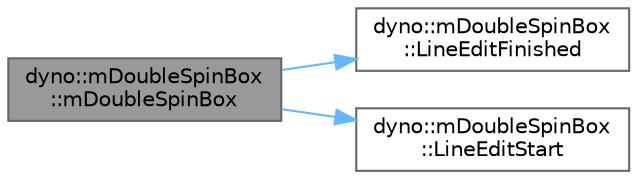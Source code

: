 digraph "dyno::mDoubleSpinBox::mDoubleSpinBox"
{
 // LATEX_PDF_SIZE
  bgcolor="transparent";
  edge [fontname=Helvetica,fontsize=10,labelfontname=Helvetica,labelfontsize=10];
  node [fontname=Helvetica,fontsize=10,shape=box,height=0.2,width=0.4];
  rankdir="LR";
  Node1 [id="Node000001",label="dyno::mDoubleSpinBox\l::mDoubleSpinBox",height=0.2,width=0.4,color="gray40", fillcolor="grey60", style="filled", fontcolor="black",tooltip=" "];
  Node1 -> Node2 [id="edge1_Node000001_Node000002",color="steelblue1",style="solid",tooltip=" "];
  Node2 [id="Node000002",label="dyno::mDoubleSpinBox\l::LineEditFinished",height=0.2,width=0.4,color="grey40", fillcolor="white", style="filled",URL="$classdyno_1_1m_double_spin_box.html#ac1aeb9c6bbd3d524de137ad00b889e02",tooltip=" "];
  Node1 -> Node3 [id="edge2_Node000001_Node000003",color="steelblue1",style="solid",tooltip=" "];
  Node3 [id="Node000003",label="dyno::mDoubleSpinBox\l::LineEditStart",height=0.2,width=0.4,color="grey40", fillcolor="white", style="filled",URL="$classdyno_1_1m_double_spin_box.html#a270721ab460cde48a0c0b2a750ebcd4c",tooltip=" "];
}
